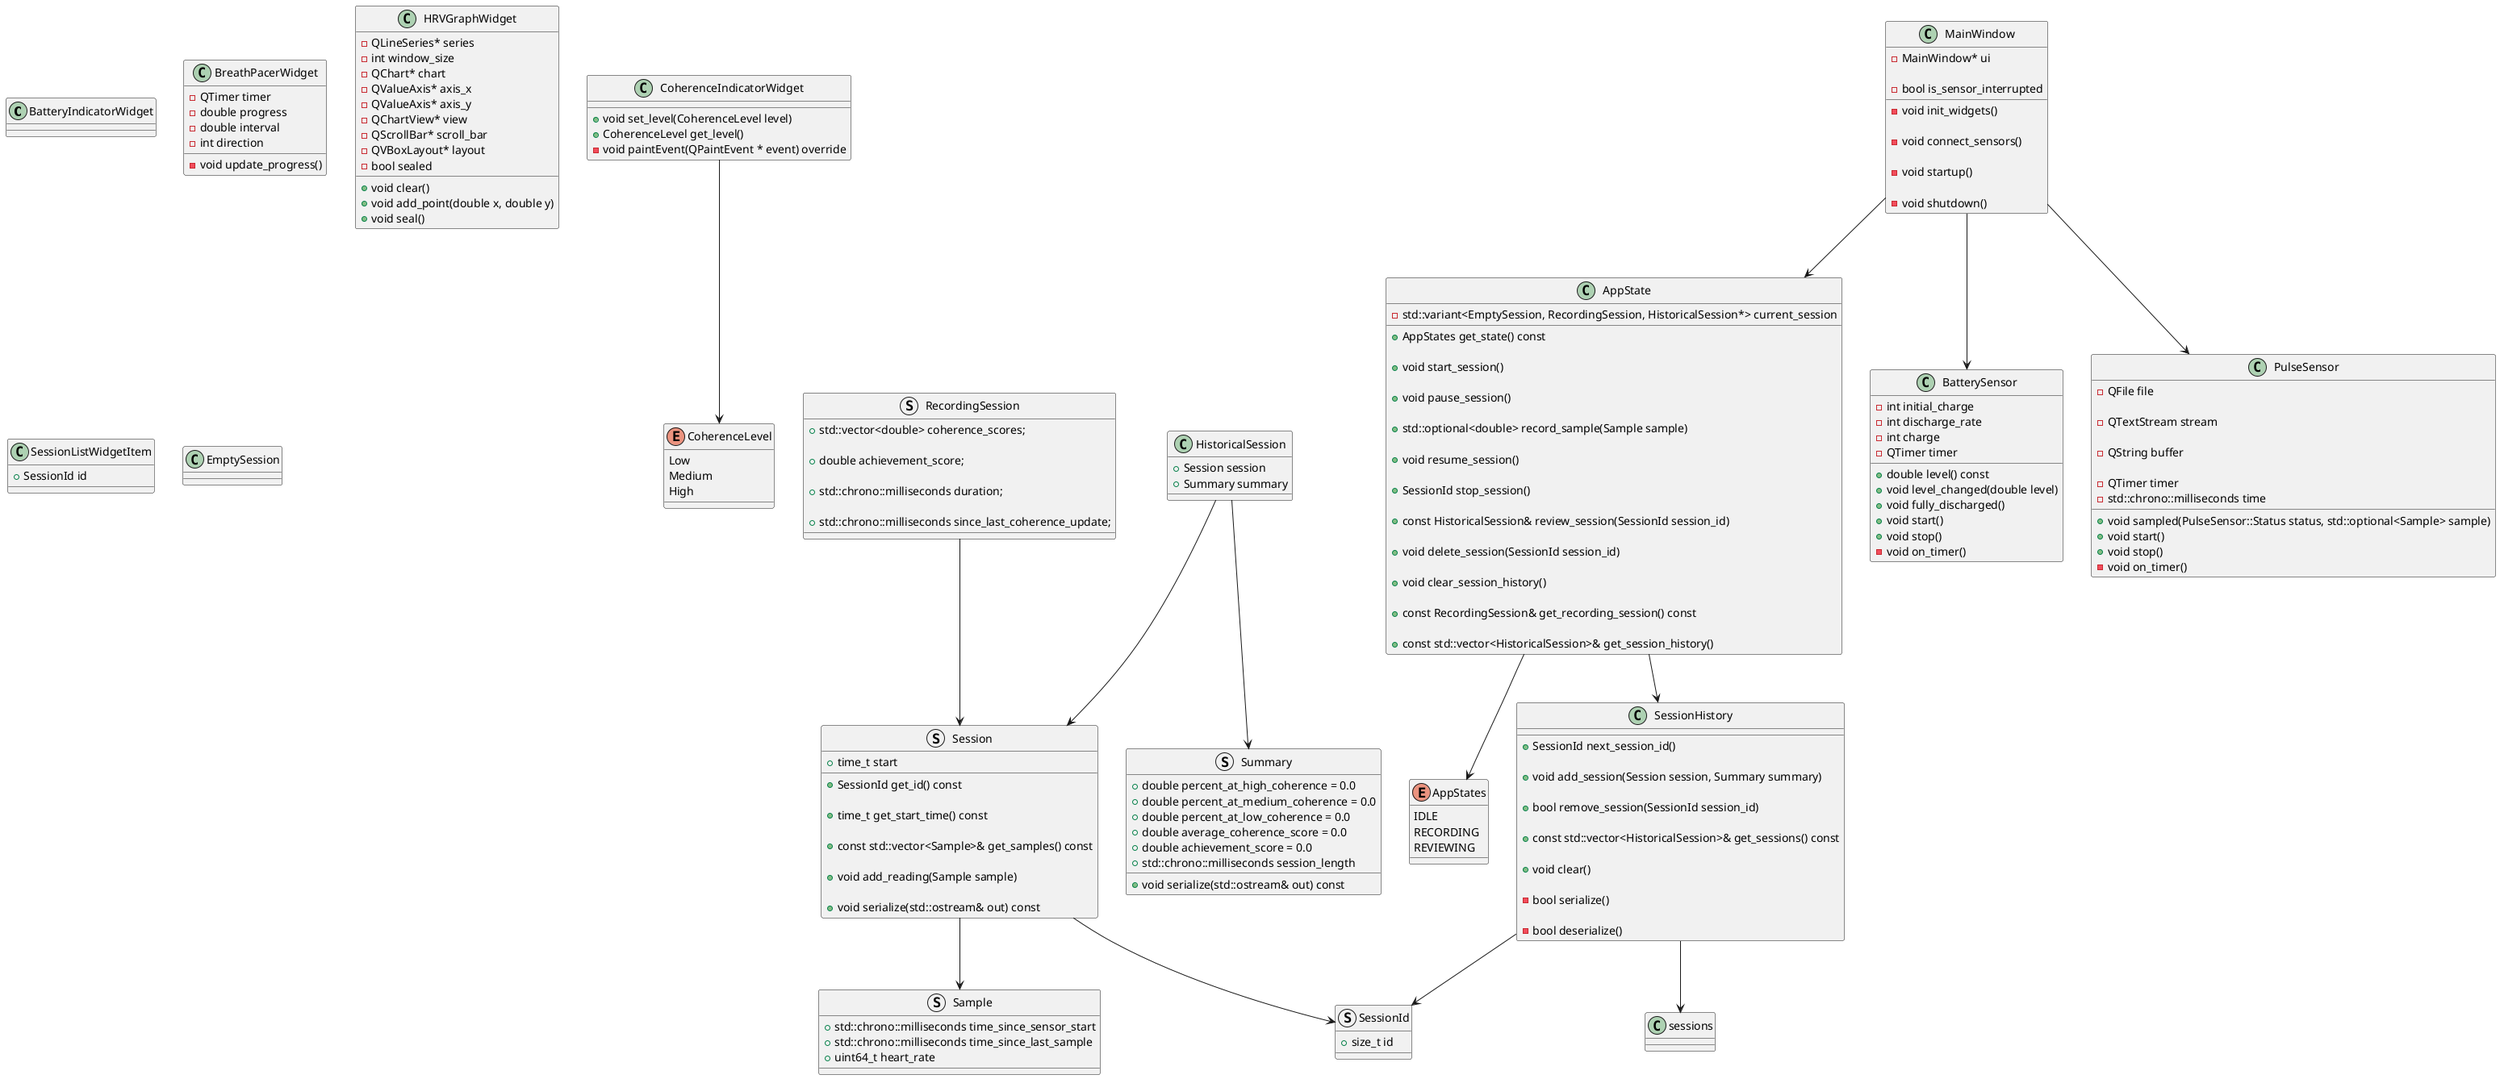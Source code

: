 @startuml Normal Operation

class BatteryIndicatorWidget{}

class BreathPacerWidget{
    -QTimer timer
    -double progress
    -double interval
    -int direction
    -void update_progress()
}

enum CoherenceLevel{
  Low
  Medium
  High
}

class CoherenceIndicatorWidget{
    +void set_level(CoherenceLevel level)
    +CoherenceLevel get_level()
    -void paintEvent(QPaintEvent * event) override
}
CoherenceIndicatorWidget --> CoherenceLevel

class HRVGraphWidget{
    +void clear()
    +void add_point(double x, double y)
    +void seal()
    -QLineSeries* series
    -int window_size
    -QChart* chart
    -QValueAxis* axis_x
    -QValueAxis* axis_y
    -QChartView* view
    -QScrollBar* scroll_bar
    -QVBoxLayout* layout
    -bool sealed
}

class SessionListWidgetItem{
  +SessionId id
}

class EmptySession {}

enum AppStates{
  IDLE
  RECORDING
  REVIEWING
}

class AppState {

  +AppStates get_state() const

  +void start_session()

  +void pause_session()

  +std::optional<double> record_sample(Sample sample)

  +void resume_session()

  +SessionId stop_session()

  +const HistoricalSession& review_session(SessionId session_id)

  +void delete_session(SessionId session_id)

  +void clear_session_history()

  +const RecordingSession& get_recording_session() const

  +const std::vector<HistoricalSession>& get_session_history()

  -std::variant<EmptySession, RecordingSession, HistoricalSession*> current_session

}

AppState --> AppStates
AppState --> SessionHistory



class MainWindow{

    -void init_widgets()

    -void connect_sensors()

    -void startup()

    -void shutdown()

    -MainWindow* ui

    -bool is_sensor_interrupted
}

MainWindow --> AppState
MainWindow --> BatterySensor
MainWindow --> PulseSensor


class BatterySensor{

    +double level() const
    +void level_changed(double level)
    +void fully_discharged()
    +void start()
    +void stop()
    -void on_timer()

    -int initial_charge
    -int discharge_rate
    -int charge
    -QTimer timer
}

class PulseSensor {
    +void sampled(PulseSensor::Status status, std::optional<Sample> sample)
    +void start()
    +void stop()
    -void on_timer()

    -QFile file

    -QTextStream stream

    -QString buffer
    
    -QTimer timer
    -std::chrono::milliseconds time
}

struct Sample {
  +std::chrono::milliseconds time_since_sensor_start
  +std::chrono::milliseconds time_since_last_sample
  +uint64_t heart_rate
}

struct SessionId {
  +size_t id
}

struct Session {

    +SessionId get_id() const

    +time_t get_start_time() const

  +const std::vector<Sample>& get_samples() const

  +void add_reading(Sample sample)

  +void serialize(std::ostream& out) const

  +time_t start
}
Session --> SessionId
Session --> Sample

struct RecordingSession{

  +std::vector<double> coherence_scores;

  +double achievement_score;

  +std::chrono::milliseconds duration;

  +std::chrono::milliseconds since_last_coherence_update;
}
RecordingSession --> Session


struct Summary {
+void serialize(std::ostream& out) const
+double percent_at_high_coherence = 0.0
+double percent_at_medium_coherence = 0.0
+double percent_at_low_coherence = 0.0
+double average_coherence_score = 0.0
+double achievement_score = 0.0
+std::chrono::milliseconds session_length
}

class HistoricalSession {
+Session session
+Summary summary
}

HistoricalSession--> Session
HistoricalSession --> Summary 

class SessionHistory {

+SessionId next_session_id()

+void add_session(Session session, Summary summary)

+bool remove_session(SessionId session_id)

+const std::vector<HistoricalSession>& get_sessions() const

+void clear()

-bool serialize()

-bool deserialize()
}

SessionHistory --> SessionId
SessionHistory --> sessions


@enduml

